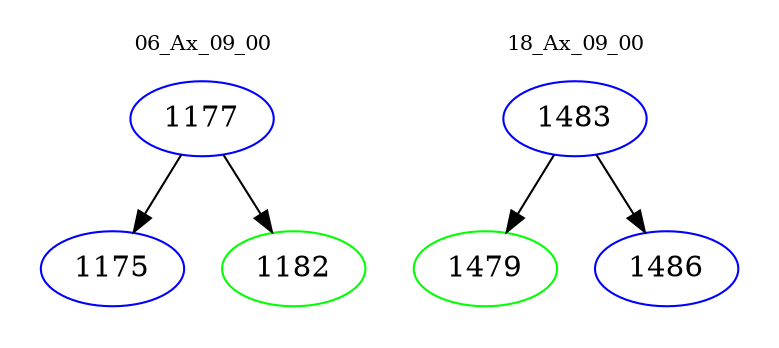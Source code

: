 digraph{
subgraph cluster_0 {
color = white
label = "06_Ax_09_00";
fontsize=10;
T0_1177 [label="1177", color="blue"]
T0_1177 -> T0_1175 [color="black"]
T0_1175 [label="1175", color="blue"]
T0_1177 -> T0_1182 [color="black"]
T0_1182 [label="1182", color="green"]
}
subgraph cluster_1 {
color = white
label = "18_Ax_09_00";
fontsize=10;
T1_1483 [label="1483", color="blue"]
T1_1483 -> T1_1479 [color="black"]
T1_1479 [label="1479", color="green"]
T1_1483 -> T1_1486 [color="black"]
T1_1486 [label="1486", color="blue"]
}
}
